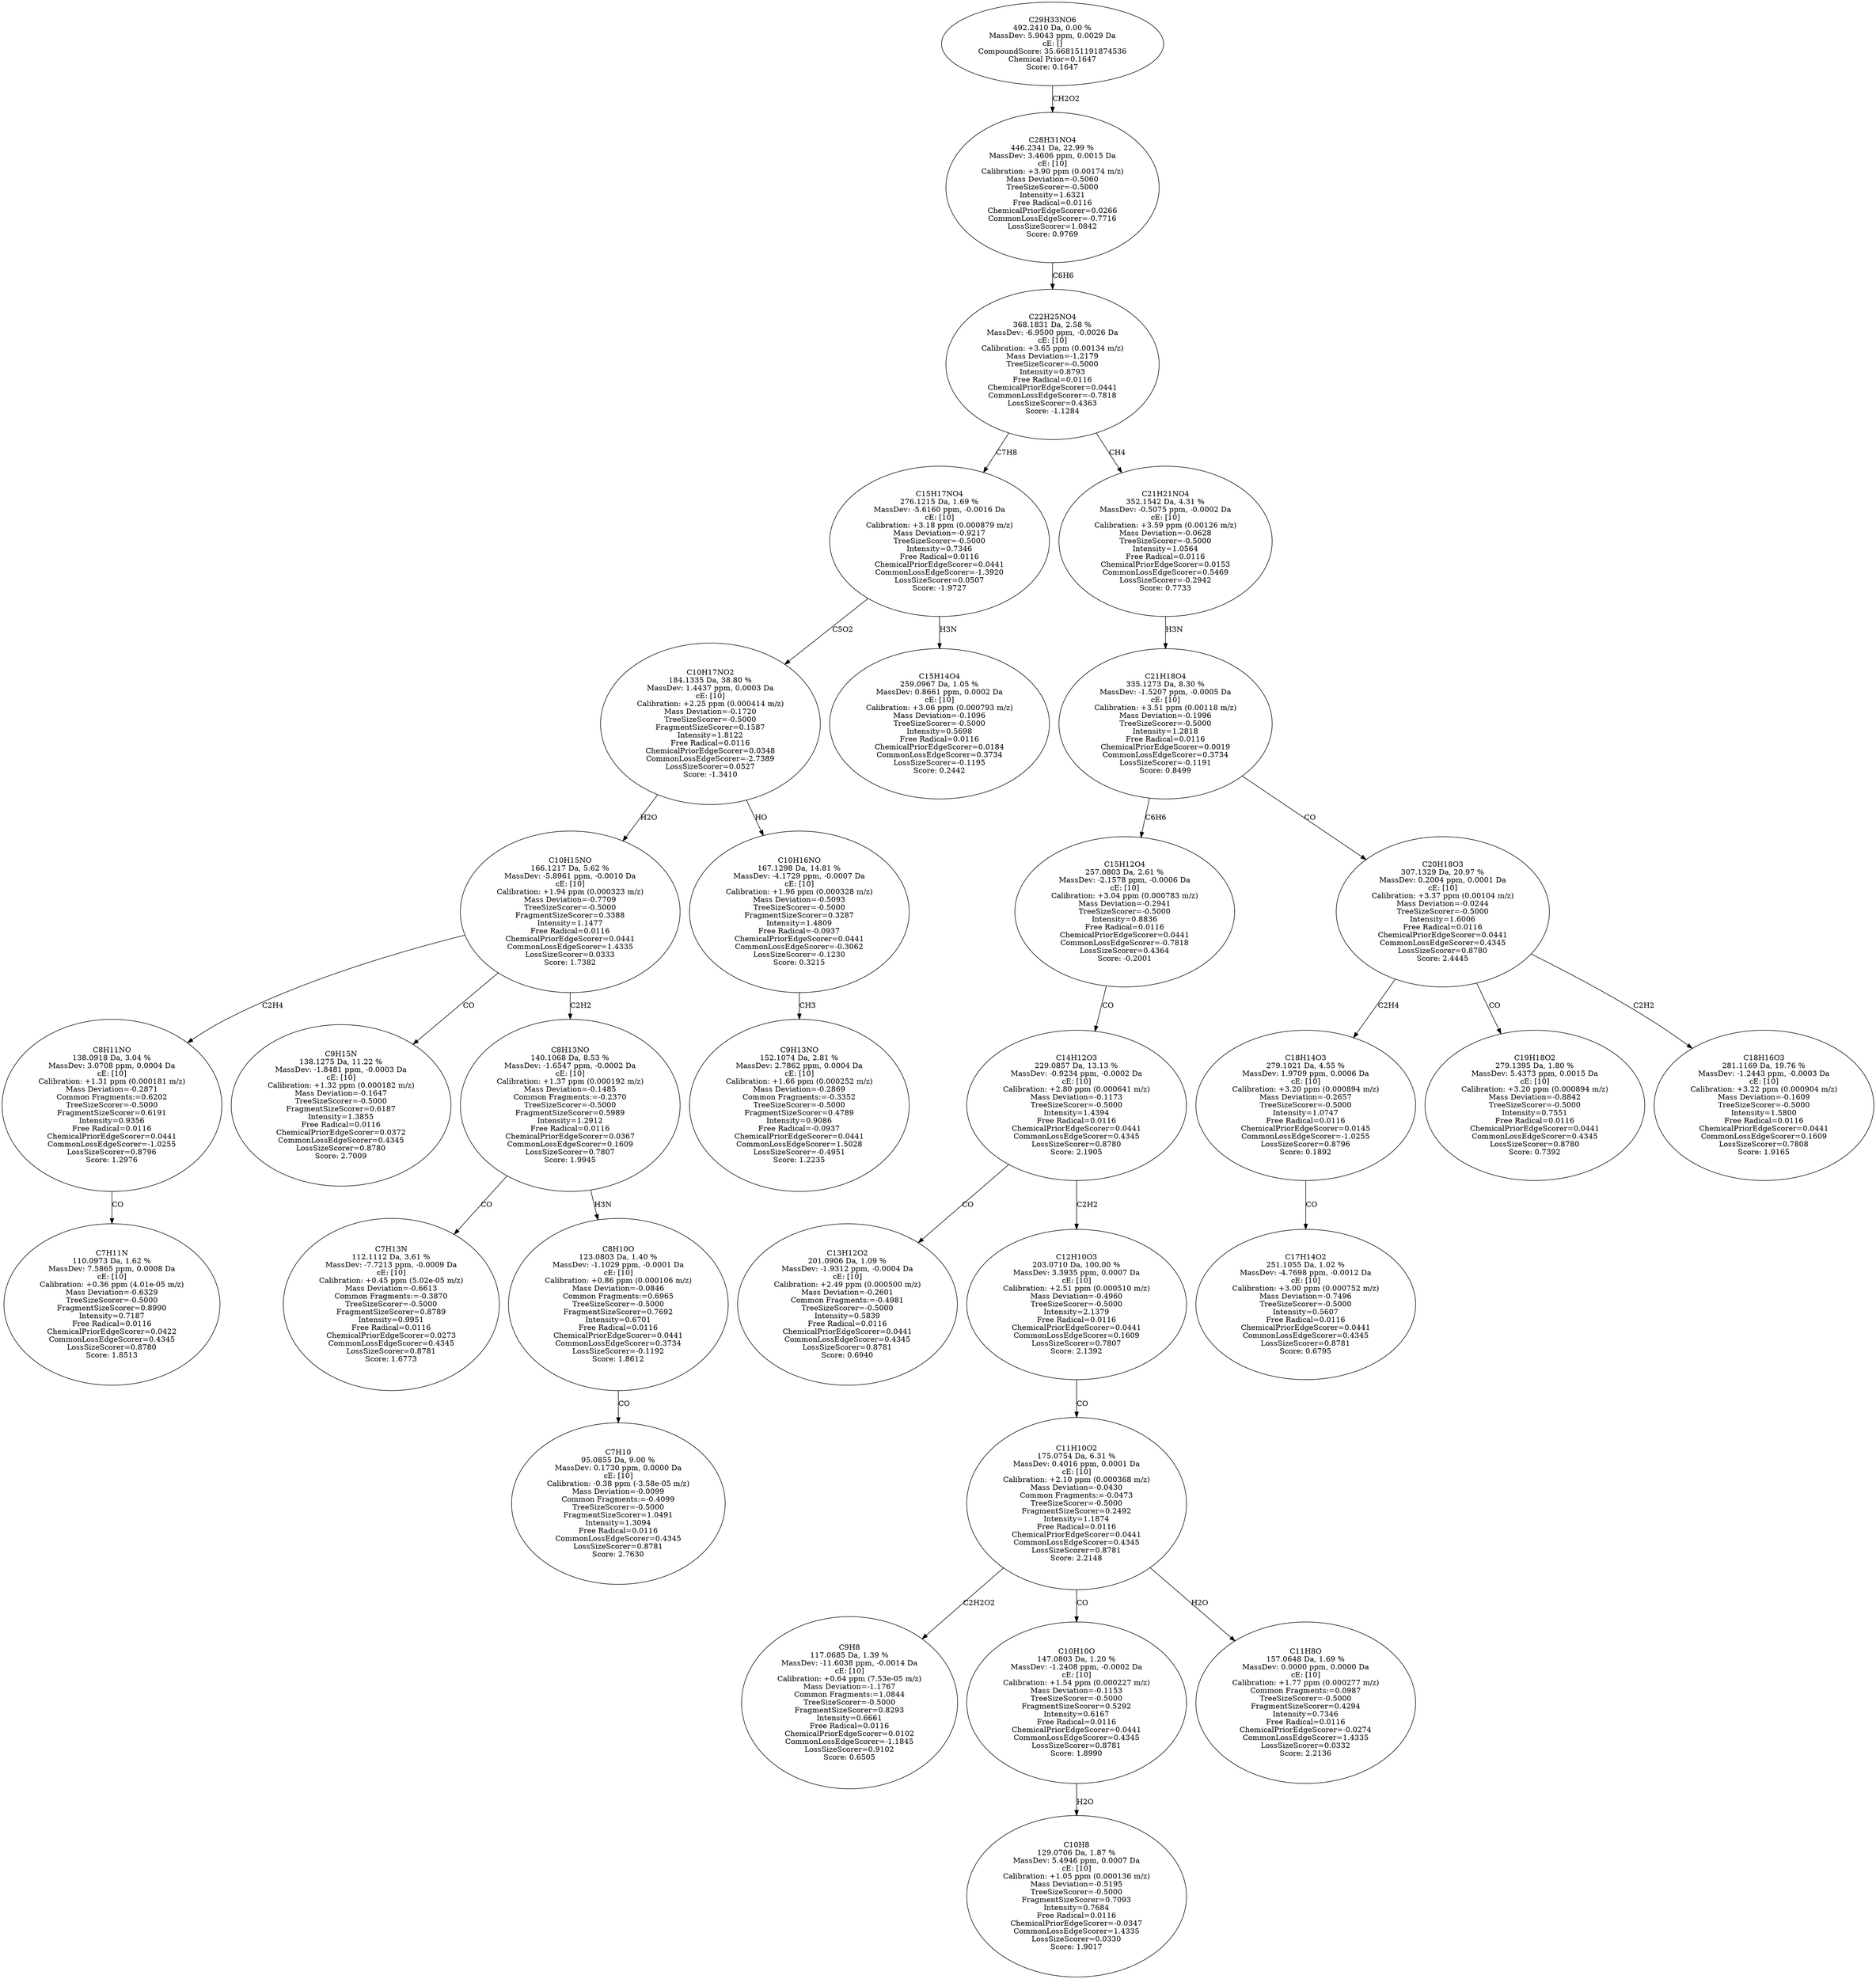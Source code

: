 strict digraph {
v1 [label="C7H11N\n110.0973 Da, 1.62 %\nMassDev: 7.5865 ppm, 0.0008 Da\ncE: [10]\nCalibration: +0.36 ppm (4.01e-05 m/z)\nMass Deviation=-0.6329\nTreeSizeScorer=-0.5000\nFragmentSizeScorer=0.8990\nIntensity=0.7187\nFree Radical=0.0116\nChemicalPriorEdgeScorer=0.0422\nCommonLossEdgeScorer=0.4345\nLossSizeScorer=0.8780\nScore: 1.8513"];
v2 [label="C8H11NO\n138.0918 Da, 3.04 %\nMassDev: 3.0708 ppm, 0.0004 Da\ncE: [10]\nCalibration: +1.31 ppm (0.000181 m/z)\nMass Deviation=-0.2871\nCommon Fragments:=0.6202\nTreeSizeScorer=-0.5000\nFragmentSizeScorer=0.6191\nIntensity=0.9356\nFree Radical=0.0116\nChemicalPriorEdgeScorer=0.0441\nCommonLossEdgeScorer=-1.0255\nLossSizeScorer=0.8796\nScore: 1.2976"];
v3 [label="C9H15N\n138.1275 Da, 11.22 %\nMassDev: -1.8481 ppm, -0.0003 Da\ncE: [10]\nCalibration: +1.32 ppm (0.000182 m/z)\nMass Deviation=-0.1647\nTreeSizeScorer=-0.5000\nFragmentSizeScorer=0.6187\nIntensity=1.3855\nFree Radical=0.0116\nChemicalPriorEdgeScorer=0.0372\nCommonLossEdgeScorer=0.4345\nLossSizeScorer=0.8780\nScore: 2.7009"];
v4 [label="C7H13N\n112.1112 Da, 3.61 %\nMassDev: -7.7213 ppm, -0.0009 Da\ncE: [10]\nCalibration: +0.45 ppm (5.02e-05 m/z)\nMass Deviation=-0.6613\nCommon Fragments:=-0.3870\nTreeSizeScorer=-0.5000\nFragmentSizeScorer=0.8789\nIntensity=0.9951\nFree Radical=0.0116\nChemicalPriorEdgeScorer=0.0273\nCommonLossEdgeScorer=0.4345\nLossSizeScorer=0.8781\nScore: 1.6773"];
v5 [label="C7H10\n95.0855 Da, 9.00 %\nMassDev: 0.1730 ppm, 0.0000 Da\ncE: [10]\nCalibration: -0.38 ppm (-3.58e-05 m/z)\nMass Deviation=-0.0099\nCommon Fragments:=-0.4099\nTreeSizeScorer=-0.5000\nFragmentSizeScorer=1.0491\nIntensity=1.3094\nFree Radical=0.0116\nCommonLossEdgeScorer=0.4345\nLossSizeScorer=0.8781\nScore: 2.7630"];
v6 [label="C8H10O\n123.0803 Da, 1.40 %\nMassDev: -1.1029 ppm, -0.0001 Da\ncE: [10]\nCalibration: +0.86 ppm (0.000106 m/z)\nMass Deviation=-0.0846\nCommon Fragments:=0.6965\nTreeSizeScorer=-0.5000\nFragmentSizeScorer=0.7692\nIntensity=0.6701\nFree Radical=0.0116\nChemicalPriorEdgeScorer=0.0441\nCommonLossEdgeScorer=0.3734\nLossSizeScorer=-0.1192\nScore: 1.8612"];
v7 [label="C8H13NO\n140.1068 Da, 8.53 %\nMassDev: -1.6547 ppm, -0.0002 Da\ncE: [10]\nCalibration: +1.37 ppm (0.000192 m/z)\nMass Deviation=-0.1485\nCommon Fragments:=-0.2370\nTreeSizeScorer=-0.5000\nFragmentSizeScorer=0.5989\nIntensity=1.2912\nFree Radical=0.0116\nChemicalPriorEdgeScorer=0.0367\nCommonLossEdgeScorer=0.1609\nLossSizeScorer=0.7807\nScore: 1.9945"];
v8 [label="C10H15NO\n166.1217 Da, 5.62 %\nMassDev: -5.8961 ppm, -0.0010 Da\ncE: [10]\nCalibration: +1.94 ppm (0.000323 m/z)\nMass Deviation=-0.7709\nTreeSizeScorer=-0.5000\nFragmentSizeScorer=0.3388\nIntensity=1.1477\nFree Radical=0.0116\nChemicalPriorEdgeScorer=0.0441\nCommonLossEdgeScorer=1.4335\nLossSizeScorer=0.0333\nScore: 1.7382"];
v9 [label="C9H13NO\n152.1074 Da, 2.81 %\nMassDev: 2.7862 ppm, 0.0004 Da\ncE: [10]\nCalibration: +1.66 ppm (0.000252 m/z)\nMass Deviation=-0.2869\nCommon Fragments:=-0.3352\nTreeSizeScorer=-0.5000\nFragmentSizeScorer=0.4789\nIntensity=0.9086\nFree Radical=-0.0937\nChemicalPriorEdgeScorer=0.0441\nCommonLossEdgeScorer=1.5028\nLossSizeScorer=-0.4951\nScore: 1.2235"];
v10 [label="C10H16NO\n167.1298 Da, 14.81 %\nMassDev: -4.1729 ppm, -0.0007 Da\ncE: [10]\nCalibration: +1.96 ppm (0.000328 m/z)\nMass Deviation=-0.5093\nTreeSizeScorer=-0.5000\nFragmentSizeScorer=0.3287\nIntensity=1.4809\nFree Radical=-0.0937\nChemicalPriorEdgeScorer=0.0441\nCommonLossEdgeScorer=-0.3062\nLossSizeScorer=-0.1230\nScore: 0.3215"];
v11 [label="C10H17NO2\n184.1335 Da, 38.80 %\nMassDev: 1.4437 ppm, 0.0003 Da\ncE: [10]\nCalibration: +2.25 ppm (0.000414 m/z)\nMass Deviation=-0.1720\nTreeSizeScorer=-0.5000\nFragmentSizeScorer=0.1587\nIntensity=1.8122\nFree Radical=0.0116\nChemicalPriorEdgeScorer=0.0348\nCommonLossEdgeScorer=-2.7389\nLossSizeScorer=0.0527\nScore: -1.3410"];
v12 [label="C15H14O4\n259.0967 Da, 1.05 %\nMassDev: 0.8661 ppm, 0.0002 Da\ncE: [10]\nCalibration: +3.06 ppm (0.000793 m/z)\nMass Deviation=-0.1096\nTreeSizeScorer=-0.5000\nIntensity=0.5698\nFree Radical=0.0116\nChemicalPriorEdgeScorer=0.0184\nCommonLossEdgeScorer=0.3734\nLossSizeScorer=-0.1195\nScore: 0.2442"];
v13 [label="C15H17NO4\n276.1215 Da, 1.69 %\nMassDev: -5.6160 ppm, -0.0016 Da\ncE: [10]\nCalibration: +3.18 ppm (0.000879 m/z)\nMass Deviation=-0.9217\nTreeSizeScorer=-0.5000\nIntensity=0.7346\nFree Radical=0.0116\nChemicalPriorEdgeScorer=0.0441\nCommonLossEdgeScorer=-1.3920\nLossSizeScorer=0.0507\nScore: -1.9727"];
v14 [label="C13H12O2\n201.0906 Da, 1.09 %\nMassDev: -1.9312 ppm, -0.0004 Da\ncE: [10]\nCalibration: +2.49 ppm (0.000500 m/z)\nMass Deviation=-0.2601\nCommon Fragments:=-0.4981\nTreeSizeScorer=-0.5000\nIntensity=0.5839\nFree Radical=0.0116\nChemicalPriorEdgeScorer=0.0441\nCommonLossEdgeScorer=0.4345\nLossSizeScorer=0.8781\nScore: 0.6940"];
v15 [label="C9H8\n117.0685 Da, 1.39 %\nMassDev: -11.6038 ppm, -0.0014 Da\ncE: [10]\nCalibration: +0.64 ppm (7.53e-05 m/z)\nMass Deviation=-1.1767\nCommon Fragments:=1.0844\nTreeSizeScorer=-0.5000\nFragmentSizeScorer=0.8293\nIntensity=0.6661\nFree Radical=0.0116\nChemicalPriorEdgeScorer=0.0102\nCommonLossEdgeScorer=-1.1845\nLossSizeScorer=0.9102\nScore: 0.6505"];
v16 [label="C10H8\n129.0706 Da, 1.87 %\nMassDev: 5.4946 ppm, 0.0007 Da\ncE: [10]\nCalibration: +1.05 ppm (0.000136 m/z)\nMass Deviation=-0.5195\nTreeSizeScorer=-0.5000\nFragmentSizeScorer=0.7093\nIntensity=0.7684\nFree Radical=0.0116\nChemicalPriorEdgeScorer=-0.0347\nCommonLossEdgeScorer=1.4335\nLossSizeScorer=0.0330\nScore: 1.9017"];
v17 [label="C10H10O\n147.0803 Da, 1.20 %\nMassDev: -1.2408 ppm, -0.0002 Da\ncE: [10]\nCalibration: +1.54 ppm (0.000227 m/z)\nMass Deviation=-0.1153\nTreeSizeScorer=-0.5000\nFragmentSizeScorer=0.5292\nIntensity=0.6167\nFree Radical=0.0116\nChemicalPriorEdgeScorer=0.0441\nCommonLossEdgeScorer=0.4345\nLossSizeScorer=0.8781\nScore: 1.8990"];
v18 [label="C11H8O\n157.0648 Da, 1.69 %\nMassDev: 0.0000 ppm, 0.0000 Da\ncE: [10]\nCalibration: +1.77 ppm (0.000277 m/z)\nCommon Fragments:=0.0987\nTreeSizeScorer=-0.5000\nFragmentSizeScorer=0.4294\nIntensity=0.7346\nFree Radical=0.0116\nChemicalPriorEdgeScorer=-0.0274\nCommonLossEdgeScorer=1.4335\nLossSizeScorer=0.0332\nScore: 2.2136"];
v19 [label="C11H10O2\n175.0754 Da, 6.31 %\nMassDev: 0.4016 ppm, 0.0001 Da\ncE: [10]\nCalibration: +2.10 ppm (0.000368 m/z)\nMass Deviation=-0.0430\nCommon Fragments:=-0.0473\nTreeSizeScorer=-0.5000\nFragmentSizeScorer=0.2492\nIntensity=1.1874\nFree Radical=0.0116\nChemicalPriorEdgeScorer=0.0441\nCommonLossEdgeScorer=0.4345\nLossSizeScorer=0.8781\nScore: 2.2148"];
v20 [label="C12H10O3\n203.0710 Da, 100.00 %\nMassDev: 3.3935 ppm, 0.0007 Da\ncE: [10]\nCalibration: +2.51 ppm (0.000510 m/z)\nMass Deviation=-0.4960\nTreeSizeScorer=-0.5000\nIntensity=2.1379\nFree Radical=0.0116\nChemicalPriorEdgeScorer=0.0441\nCommonLossEdgeScorer=0.1609\nLossSizeScorer=0.7807\nScore: 2.1392"];
v21 [label="C14H12O3\n229.0857 Da, 13.13 %\nMassDev: -0.9234 ppm, -0.0002 Da\ncE: [10]\nCalibration: +2.80 ppm (0.000641 m/z)\nMass Deviation=-0.1173\nTreeSizeScorer=-0.5000\nIntensity=1.4394\nFree Radical=0.0116\nChemicalPriorEdgeScorer=0.0441\nCommonLossEdgeScorer=0.4345\nLossSizeScorer=0.8780\nScore: 2.1905"];
v22 [label="C15H12O4\n257.0803 Da, 2.61 %\nMassDev: -2.1578 ppm, -0.0006 Da\ncE: [10]\nCalibration: +3.04 ppm (0.000783 m/z)\nMass Deviation=-0.2941\nTreeSizeScorer=-0.5000\nIntensity=0.8836\nFree Radical=0.0116\nChemicalPriorEdgeScorer=0.0441\nCommonLossEdgeScorer=-0.7818\nLossSizeScorer=0.4364\nScore: -0.2001"];
v23 [label="C17H14O2\n251.1055 Da, 1.02 %\nMassDev: -4.7698 ppm, -0.0012 Da\ncE: [10]\nCalibration: +3.00 ppm (0.000752 m/z)\nMass Deviation=-0.7496\nTreeSizeScorer=-0.5000\nIntensity=0.5607\nFree Radical=0.0116\nChemicalPriorEdgeScorer=0.0441\nCommonLossEdgeScorer=0.4345\nLossSizeScorer=0.8781\nScore: 0.6795"];
v24 [label="C18H14O3\n279.1021 Da, 4.55 %\nMassDev: 1.9709 ppm, 0.0006 Da\ncE: [10]\nCalibration: +3.20 ppm (0.000894 m/z)\nMass Deviation=-0.2657\nTreeSizeScorer=-0.5000\nIntensity=1.0747\nFree Radical=0.0116\nChemicalPriorEdgeScorer=0.0145\nCommonLossEdgeScorer=-1.0255\nLossSizeScorer=0.8796\nScore: 0.1892"];
v25 [label="C19H18O2\n279.1395 Da, 1.80 %\nMassDev: 5.4373 ppm, 0.0015 Da\ncE: [10]\nCalibration: +3.20 ppm (0.000894 m/z)\nMass Deviation=-0.8842\nTreeSizeScorer=-0.5000\nIntensity=0.7551\nFree Radical=0.0116\nChemicalPriorEdgeScorer=0.0441\nCommonLossEdgeScorer=0.4345\nLossSizeScorer=0.8780\nScore: 0.7392"];
v26 [label="C18H16O3\n281.1169 Da, 19.76 %\nMassDev: -1.2443 ppm, -0.0003 Da\ncE: [10]\nCalibration: +3.22 ppm (0.000904 m/z)\nMass Deviation=-0.1609\nTreeSizeScorer=-0.5000\nIntensity=1.5800\nFree Radical=0.0116\nChemicalPriorEdgeScorer=0.0441\nCommonLossEdgeScorer=0.1609\nLossSizeScorer=0.7808\nScore: 1.9165"];
v27 [label="C20H18O3\n307.1329 Da, 20.97 %\nMassDev: 0.2004 ppm, 0.0001 Da\ncE: [10]\nCalibration: +3.37 ppm (0.00104 m/z)\nMass Deviation=-0.0244\nTreeSizeScorer=-0.5000\nIntensity=1.6006\nFree Radical=0.0116\nChemicalPriorEdgeScorer=0.0441\nCommonLossEdgeScorer=0.4345\nLossSizeScorer=0.8780\nScore: 2.4445"];
v28 [label="C21H18O4\n335.1273 Da, 8.30 %\nMassDev: -1.5207 ppm, -0.0005 Da\ncE: [10]\nCalibration: +3.51 ppm (0.00118 m/z)\nMass Deviation=-0.1996\nTreeSizeScorer=-0.5000\nIntensity=1.2818\nFree Radical=0.0116\nChemicalPriorEdgeScorer=0.0019\nCommonLossEdgeScorer=0.3734\nLossSizeScorer=-0.1191\nScore: 0.8499"];
v29 [label="C21H21NO4\n352.1542 Da, 4.31 %\nMassDev: -0.5075 ppm, -0.0002 Da\ncE: [10]\nCalibration: +3.59 ppm (0.00126 m/z)\nMass Deviation=-0.0628\nTreeSizeScorer=-0.5000\nIntensity=1.0564\nFree Radical=0.0116\nChemicalPriorEdgeScorer=0.0153\nCommonLossEdgeScorer=0.5469\nLossSizeScorer=-0.2942\nScore: 0.7733"];
v30 [label="C22H25NO4\n368.1831 Da, 2.58 %\nMassDev: -6.9500 ppm, -0.0026 Da\ncE: [10]\nCalibration: +3.65 ppm (0.00134 m/z)\nMass Deviation=-1.2179\nTreeSizeScorer=-0.5000\nIntensity=0.8793\nFree Radical=0.0116\nChemicalPriorEdgeScorer=0.0441\nCommonLossEdgeScorer=-0.7818\nLossSizeScorer=0.4363\nScore: -1.1284"];
v31 [label="C28H31NO4\n446.2341 Da, 22.99 %\nMassDev: 3.4606 ppm, 0.0015 Da\ncE: [10]\nCalibration: +3.90 ppm (0.00174 m/z)\nMass Deviation=-0.5060\nTreeSizeScorer=-0.5000\nIntensity=1.6321\nFree Radical=0.0116\nChemicalPriorEdgeScorer=0.0266\nCommonLossEdgeScorer=-0.7716\nLossSizeScorer=1.0842\nScore: 0.9769"];
v32 [label="C29H33NO6\n492.2410 Da, 0.00 %\nMassDev: 5.9043 ppm, 0.0029 Da\ncE: []\nCompoundScore: 35.668151191874536\nChemical Prior=0.1647\nScore: 0.1647"];
v2 -> v1 [label="CO"];
v8 -> v2 [label="C2H4"];
v8 -> v3 [label="CO"];
v7 -> v4 [label="CO"];
v6 -> v5 [label="CO"];
v7 -> v6 [label="H3N"];
v8 -> v7 [label="C2H2"];
v11 -> v8 [label="H2O"];
v10 -> v9 [label="CH3"];
v11 -> v10 [label="HO"];
v13 -> v11 [label="C5O2"];
v13 -> v12 [label="H3N"];
v30 -> v13 [label="C7H8"];
v21 -> v14 [label="CO"];
v19 -> v15 [label="C2H2O2"];
v17 -> v16 [label="H2O"];
v19 -> v17 [label="CO"];
v19 -> v18 [label="H2O"];
v20 -> v19 [label="CO"];
v21 -> v20 [label="C2H2"];
v22 -> v21 [label="CO"];
v28 -> v22 [label="C6H6"];
v24 -> v23 [label="CO"];
v27 -> v24 [label="C2H4"];
v27 -> v25 [label="CO"];
v27 -> v26 [label="C2H2"];
v28 -> v27 [label="CO"];
v29 -> v28 [label="H3N"];
v30 -> v29 [label="CH4"];
v31 -> v30 [label="C6H6"];
v32 -> v31 [label="CH2O2"];
}